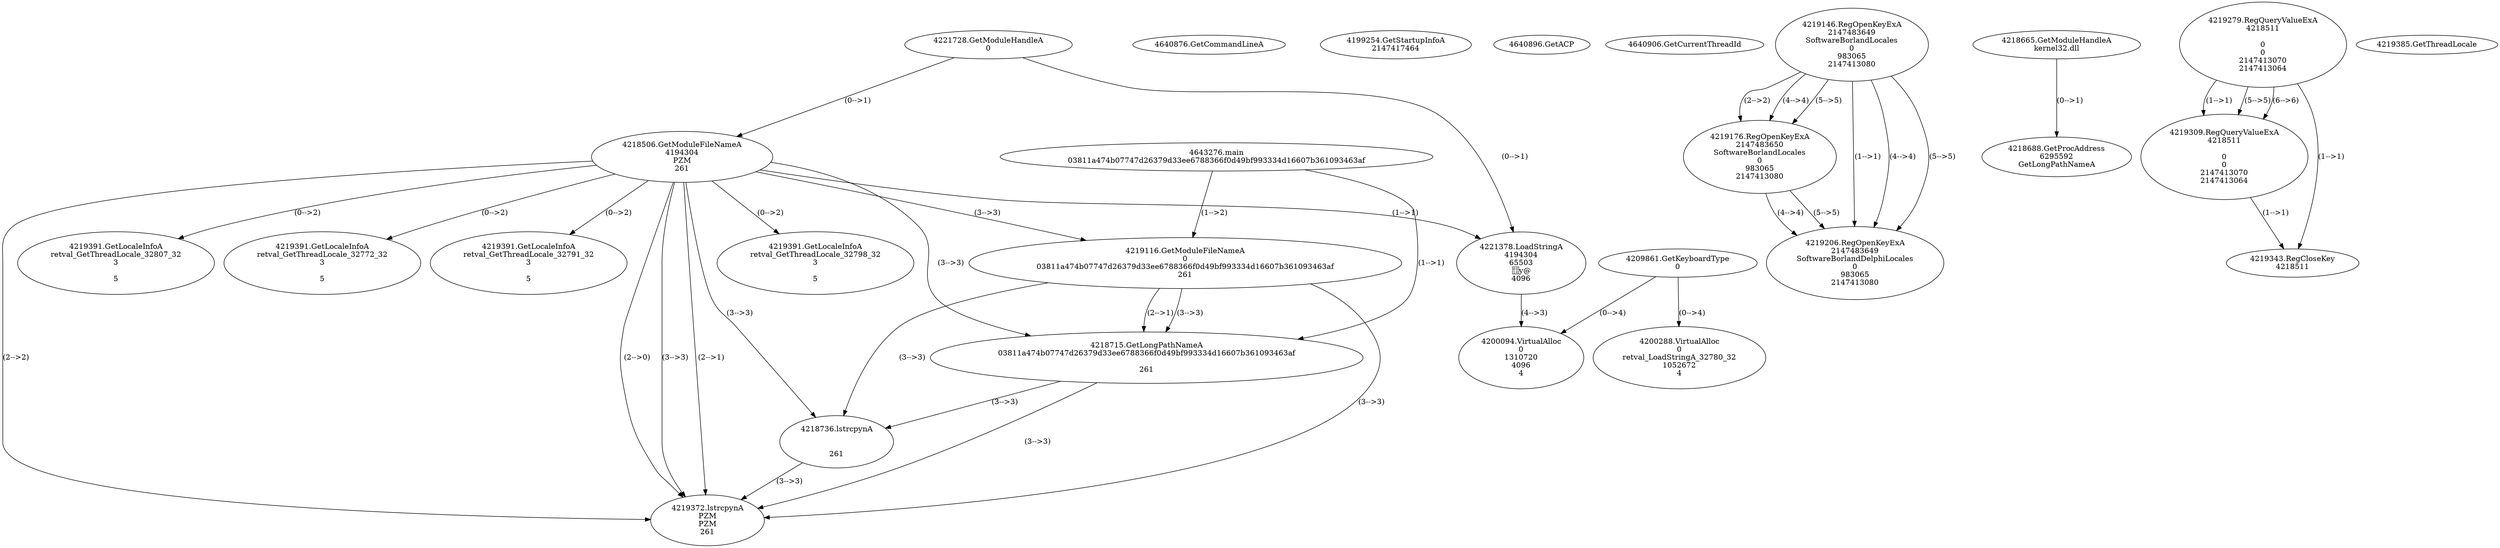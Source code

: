// Global SCDG with merge call
digraph {
	0 [label="4643276.main
03811a474b07747d26379d33ee6788366f0d49bf993334d16607b361093463af"]
	1 [label="4221728.GetModuleHandleA
0"]
	2 [label="4209861.GetKeyboardType
0"]
	3 [label="4640876.GetCommandLineA
"]
	4 [label="4199254.GetStartupInfoA
2147417464"]
	5 [label="4640896.GetACP
"]
	6 [label="4640906.GetCurrentThreadId
"]
	7 [label="4218506.GetModuleFileNameA
4194304
PZM
261"]
	1 -> 7 [label="(0-->1)"]
	8 [label="4219116.GetModuleFileNameA
0
03811a474b07747d26379d33ee6788366f0d49bf993334d16607b361093463af
261"]
	0 -> 8 [label="(1-->2)"]
	7 -> 8 [label="(3-->3)"]
	9 [label="4219146.RegOpenKeyExA
2147483649
Software\Borland\Locales
0
983065
2147413080"]
	10 [label="4219176.RegOpenKeyExA
2147483650
Software\Borland\Locales
0
983065
2147413080"]
	9 -> 10 [label="(2-->2)"]
	9 -> 10 [label="(4-->4)"]
	9 -> 10 [label="(5-->5)"]
	11 [label="4218665.GetModuleHandleA
kernel32.dll"]
	12 [label="4218688.GetProcAddress
6295592
GetLongPathNameA"]
	11 -> 12 [label="(0-->1)"]
	13 [label="4218715.GetLongPathNameA
03811a474b07747d26379d33ee6788366f0d49bf993334d16607b361093463af

261"]
	0 -> 13 [label="(1-->1)"]
	8 -> 13 [label="(2-->1)"]
	7 -> 13 [label="(3-->3)"]
	8 -> 13 [label="(3-->3)"]
	14 [label="4218736.lstrcpynA


261"]
	7 -> 14 [label="(3-->3)"]
	8 -> 14 [label="(3-->3)"]
	13 -> 14 [label="(3-->3)"]
	15 [label="4219279.RegQueryValueExA
4218511

0
0
2147413070
2147413064"]
	16 [label="4219309.RegQueryValueExA
4218511

0
0
2147413070
2147413064"]
	15 -> 16 [label="(1-->1)"]
	15 -> 16 [label="(5-->5)"]
	15 -> 16 [label="(6-->6)"]
	17 [label="4219343.RegCloseKey
4218511"]
	15 -> 17 [label="(1-->1)"]
	16 -> 17 [label="(1-->1)"]
	18 [label="4219372.lstrcpynA
PZM
PZM
261"]
	7 -> 18 [label="(2-->1)"]
	7 -> 18 [label="(2-->2)"]
	7 -> 18 [label="(3-->3)"]
	8 -> 18 [label="(3-->3)"]
	13 -> 18 [label="(3-->3)"]
	14 -> 18 [label="(3-->3)"]
	7 -> 18 [label="(2-->0)"]
	19 [label="4219385.GetThreadLocale
"]
	20 [label="4219391.GetLocaleInfoA
retval_GetThreadLocale_32798_32
3

5"]
	7 -> 20 [label="(0-->2)"]
	21 [label="4221378.LoadStringA
4194304
65503
y@
4096"]
	1 -> 21 [label="(0-->1)"]
	7 -> 21 [label="(1-->1)"]
	22 [label="4219206.RegOpenKeyExA
2147483649
Software\Borland\Delphi\Locales
0
983065
2147413080"]
	9 -> 22 [label="(1-->1)"]
	9 -> 22 [label="(4-->4)"]
	10 -> 22 [label="(4-->4)"]
	9 -> 22 [label="(5-->5)"]
	10 -> 22 [label="(5-->5)"]
	23 [label="4219391.GetLocaleInfoA
retval_GetThreadLocale_32807_32
3

5"]
	7 -> 23 [label="(0-->2)"]
	24 [label="4219391.GetLocaleInfoA
retval_GetThreadLocale_32772_32
3

5"]
	7 -> 24 [label="(0-->2)"]
	25 [label="4200288.VirtualAlloc
0
retval_LoadStringA_32780_32
1052672
4"]
	2 -> 25 [label="(0-->4)"]
	26 [label="4200094.VirtualAlloc
0
1310720
4096
4"]
	21 -> 26 [label="(4-->3)"]
	2 -> 26 [label="(0-->4)"]
	27 [label="4219391.GetLocaleInfoA
retval_GetThreadLocale_32791_32
3

5"]
	7 -> 27 [label="(0-->2)"]
}
